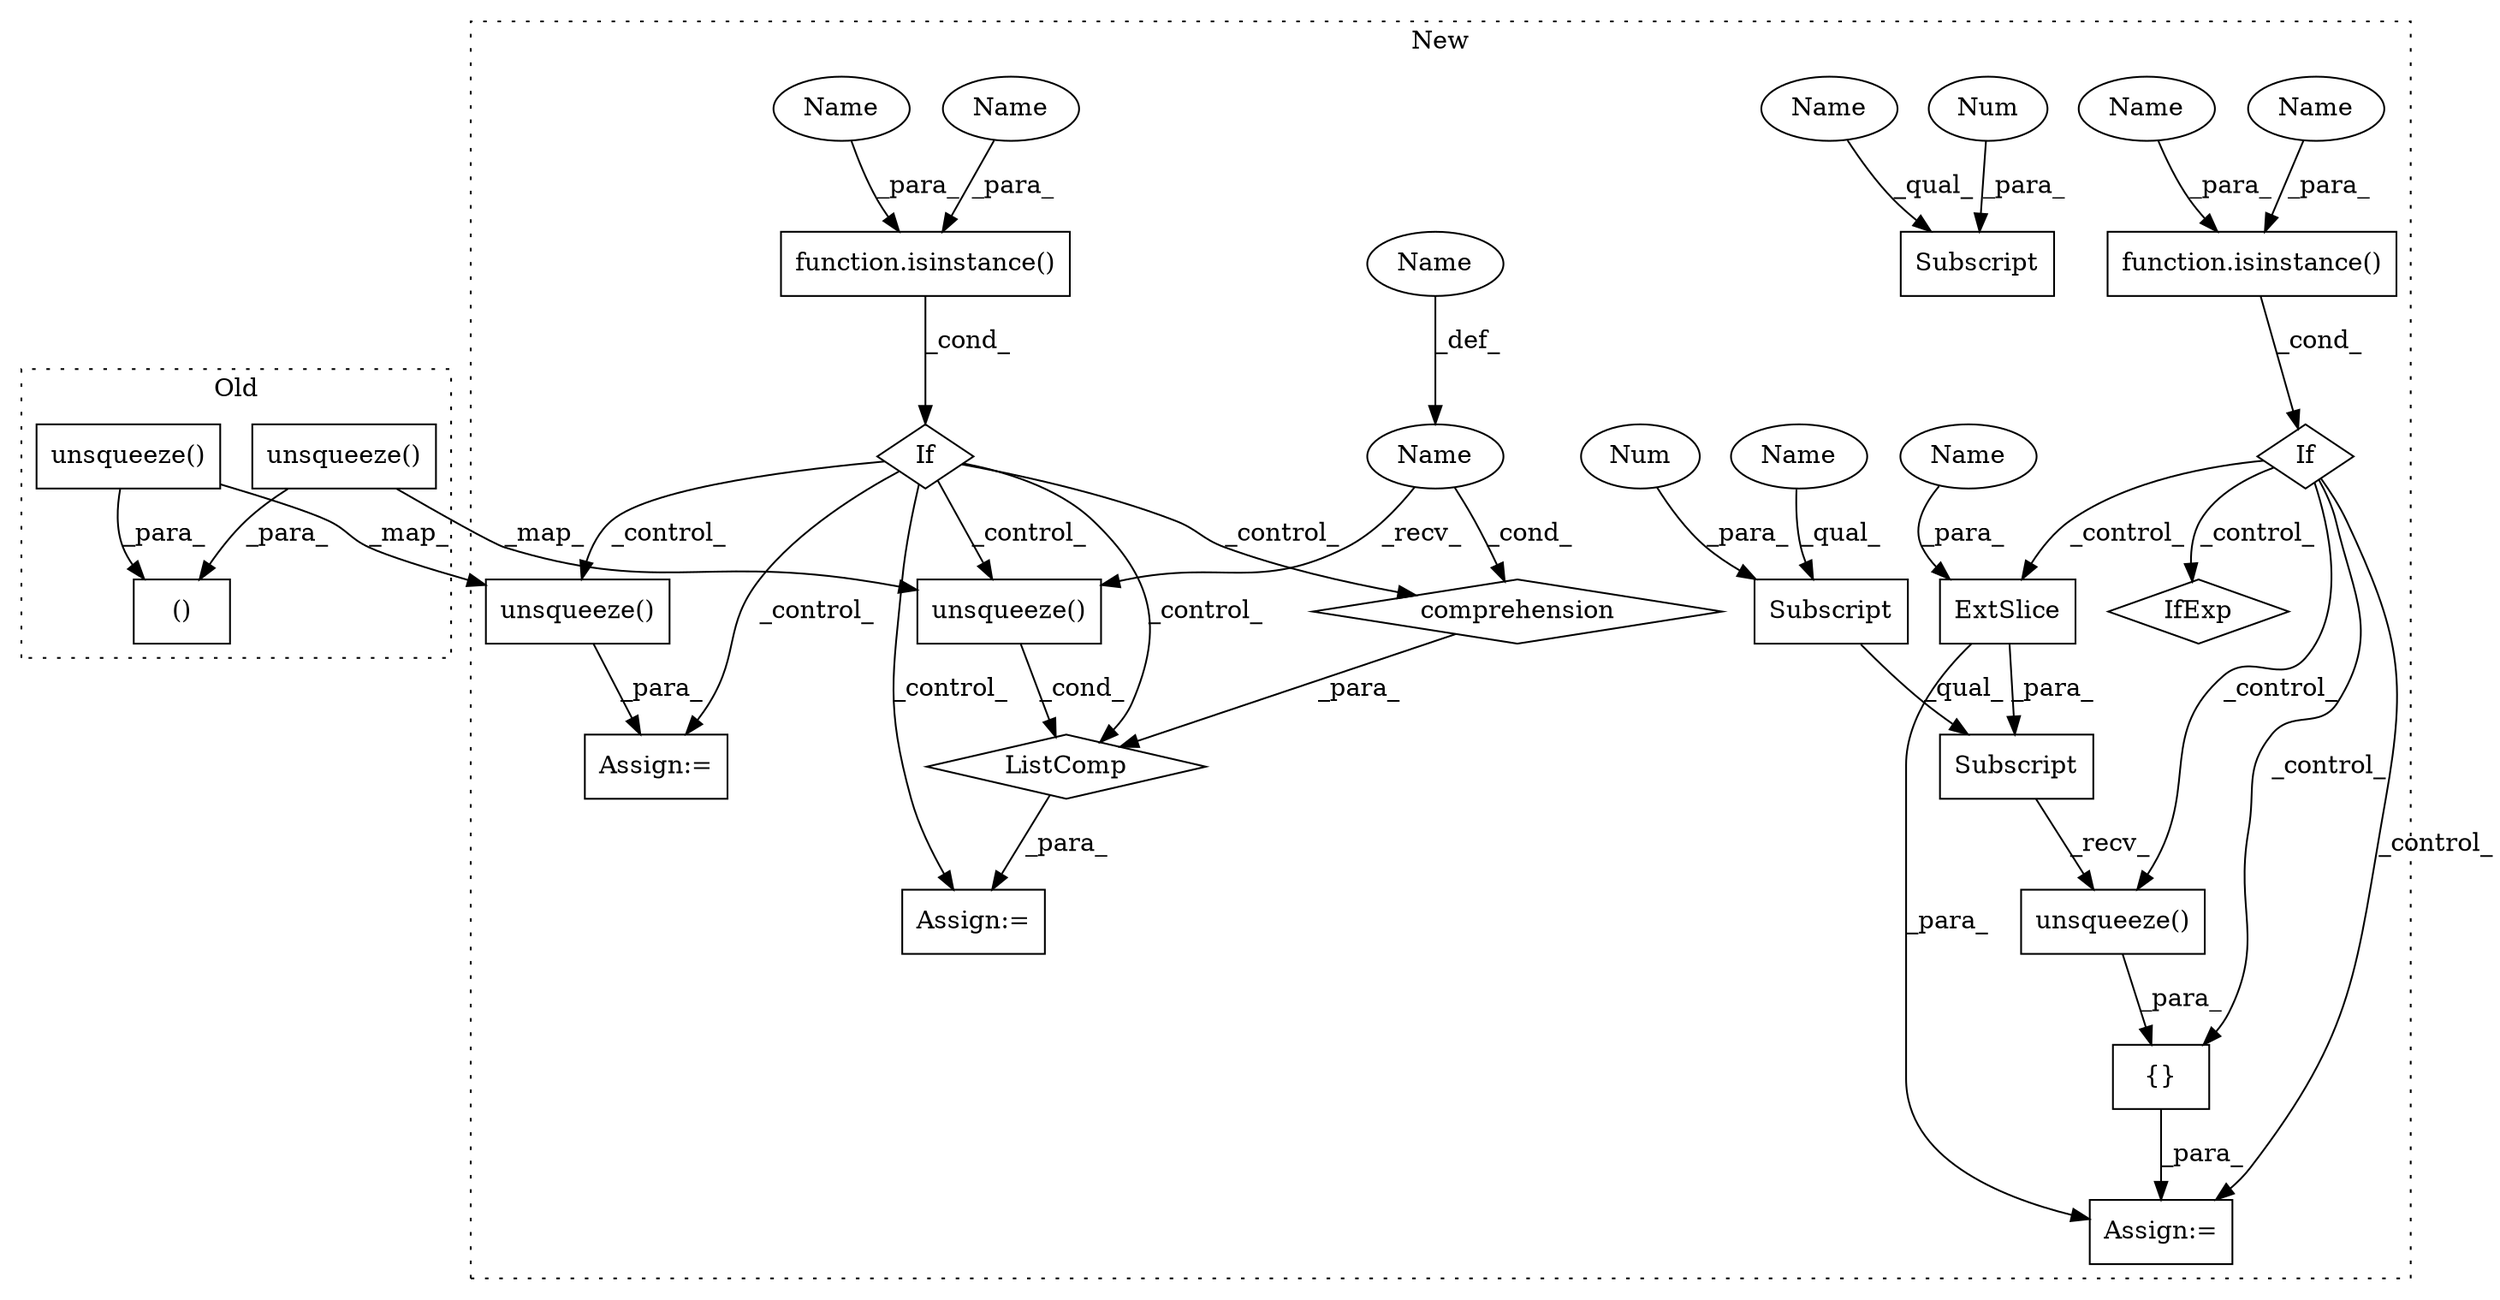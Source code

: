 digraph G {
subgraph cluster0 {
1 [label="()" a="54" s="4465" l="38" shape="box"];
16 [label="unsqueeze()" a="75" s="4434" l="31" shape="box"];
20 [label="unsqueeze()" a="75" s="4467" l="36" shape="box"];
label = "Old";
style="dotted";
}
subgraph cluster1 {
2 [label="ListComp" a="106" s="4378" l="44" shape="diamond"];
3 [label="comprehension" a="45" s="4407" l="3" shape="diamond"];
4 [label="Assign:=" a="68" s="4375" l="3" shape="box"];
5 [label="If" a="96" s="4330,4356" l="3,14" shape="diamond"];
6 [label="Assign:=" a="68" s="4454" l="3" shape="box"];
7 [label="function.isinstance()" a="75" s="4333,4355" l="11,1" shape="box"];
8 [label="Subscript" a="63" s="5244,0" l="8,0" shape="box"];
9 [label="function.isinstance()" a="75" s="5194,5216" l="11,1" shape="box"];
10 [label="If" a="96" s="5191,5217" l="3,18" shape="diamond"];
11 [label="{}" a="59" s="5332,5375" l="1,0" shape="box"];
12 [label="Subscript" a="63" s="5341,0" l="8,0" shape="box"];
13 [label="IfExp" a="51" s="5278,5295" l="4,6" shape="diamond"];
14 [label="Subscript" a="63" s="5341,0" l="17,0" shape="box"];
15 [label="ExtSlice" a="85" s="5341" l="5" shape="box"];
17 [label="unsqueeze()" a="75" s="4457" l="31" shape="box"];
18 [label="Num" a="76" s="5347" l="1" shape="ellipse"];
19 [label="unsqueeze()" a="75" s="4379" l="27" shape="box"];
21 [label="Name" a="87" s="4411" l="1" shape="ellipse"];
22 [label="unsqueeze()" a="75" s="5341" l="34" shape="box"];
23 [label="Num" a="76" s="5250" l="1" shape="ellipse"];
24 [label="Assign:=" a="68" s="5329" l="3" shape="box"];
25 [label="Name" a="87" s="4344" l="5" shape="ellipse"];
26 [label="Name" a="87" s="4416" l="5" shape="ellipse"];
27 [label="Name" a="87" s="5205" l="5" shape="ellipse"];
28 [label="Name" a="87" s="5244" l="5" shape="ellipse"];
29 [label="Name" a="87" s="5341" l="5" shape="ellipse"];
30 [label="Name" a="87" s="5212" l="4" shape="ellipse"];
31 [label="Name" a="87" s="4351" l="4" shape="ellipse"];
32 [label="Name" a="87" s="5353" l="1" shape="ellipse"];
label = "New";
style="dotted";
}
2 -> 4 [label="_para_"];
3 -> 2 [label="_para_"];
5 -> 4 [label="_control_"];
5 -> 17 [label="_control_"];
5 -> 2 [label="_control_"];
5 -> 6 [label="_control_"];
5 -> 3 [label="_control_"];
5 -> 19 [label="_control_"];
7 -> 5 [label="_cond_"];
9 -> 10 [label="_cond_"];
10 -> 15 [label="_control_"];
10 -> 24 [label="_control_"];
10 -> 13 [label="_control_"];
10 -> 11 [label="_control_"];
10 -> 22 [label="_control_"];
11 -> 24 [label="_para_"];
12 -> 14 [label="_qual_"];
14 -> 22 [label="_recv_"];
15 -> 24 [label="_para_"];
15 -> 14 [label="_para_"];
16 -> 17 [label="_map_"];
16 -> 1 [label="_para_"];
17 -> 6 [label="_para_"];
18 -> 12 [label="_para_"];
19 -> 2 [label="_cond_"];
20 -> 1 [label="_para_"];
20 -> 19 [label="_map_"];
21 -> 3 [label="_cond_"];
21 -> 19 [label="_recv_"];
22 -> 11 [label="_para_"];
23 -> 8 [label="_para_"];
25 -> 7 [label="_para_"];
26 -> 21 [label="_def_"];
27 -> 9 [label="_para_"];
28 -> 8 [label="_qual_"];
29 -> 12 [label="_qual_"];
30 -> 9 [label="_para_"];
31 -> 7 [label="_para_"];
32 -> 15 [label="_para_"];
}